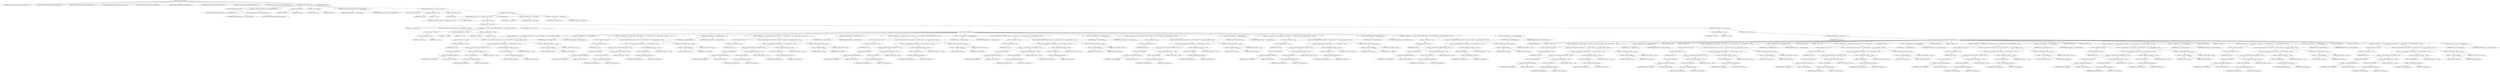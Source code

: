 digraph "putRGBcontig8bittile" {  
"50497" [label = <(METHOD,putRGBcontig8bittile)<SUB>1655</SUB>> ]
"50498" [label = <(PARAM,DECLAREContigPutFunc(putRGBcontig8bittile))<SUB>1655</SUB>> ]
"50499" [label = <(PARAM,DECLAREContigPutFunc(putRGBcontig8bittile))<SUB>1655</SUB>> ]
"50500" [label = <(PARAM,DECLAREContigPutFunc(putRGBcontig8bittile))<SUB>1655</SUB>> ]
"50501" [label = <(PARAM,DECLAREContigPutFunc(putRGBcontig8bittile))<SUB>1655</SUB>> ]
"50502" [label = <(PARAM,DECLAREContigPutFunc(putRGBcontig8bittile))<SUB>1655</SUB>> ]
"50503" [label = <(PARAM,DECLAREContigPutFunc(putRGBcontig8bittile))<SUB>1655</SUB>> ]
"50504" [label = <(PARAM,DECLAREContigPutFunc(putRGBcontig8bittile))<SUB>1655</SUB>> ]
"50505" [label = <(PARAM,DECLAREContigPutFunc(putRGBcontig8bittile))<SUB>1655</SUB>> ]
"50506" [label = <(PARAM,DECLAREContigPutFunc(putRGBcontig8bittile))<SUB>1655</SUB>> ]
"50507" [label = <(BLOCK,&lt;empty&gt;,&lt;empty&gt;)<SUB>1656</SUB>> ]
"50508" [label = <(LOCAL,int samplesperpixel: int)<SUB>1657</SUB>> ]
"50509" [label = <(&lt;operator&gt;.assignment,samplesperpixel = img-&gt;samplesperpixel)<SUB>1657</SUB>> ]
"50510" [label = <(IDENTIFIER,samplesperpixel,samplesperpixel = img-&gt;samplesperpixel)<SUB>1657</SUB>> ]
"50511" [label = <(&lt;operator&gt;.indirectFieldAccess,img-&gt;samplesperpixel)<SUB>1657</SUB>> ]
"50512" [label = <(IDENTIFIER,img,samplesperpixel = img-&gt;samplesperpixel)<SUB>1657</SUB>> ]
"50513" [label = <(FIELD_IDENTIFIER,samplesperpixel,samplesperpixel)<SUB>1657</SUB>> ]
"50514" [label = <(&lt;operator&gt;.cast,(void)x)<SUB>1659</SUB>> ]
"50515" [label = <(UNKNOWN,void,void)<SUB>1659</SUB>> ]
"50516" [label = <(IDENTIFIER,x,(void)x)<SUB>1659</SUB>> ]
"50517" [label = <(&lt;operator&gt;.cast,(void)y)<SUB>1660</SUB>> ]
"50518" [label = <(UNKNOWN,void,void)<SUB>1660</SUB>> ]
"50519" [label = <(IDENTIFIER,y,(void)y)<SUB>1660</SUB>> ]
"50520" [label = <(&lt;operator&gt;.assignmentMultiplication,fromskew *= samplesperpixel)<SUB>1661</SUB>> ]
"50521" [label = <(IDENTIFIER,fromskew,fromskew *= samplesperpixel)<SUB>1661</SUB>> ]
"50522" [label = <(IDENTIFIER,samplesperpixel,fromskew *= samplesperpixel)<SUB>1661</SUB>> ]
"50523" [label = <(CONTROL_STRUCTURE,for (;h &gt; 0;--h),for (;h &gt; 0;--h))<SUB>1662</SUB>> ]
"50524" [label = <(BLOCK,&lt;empty&gt;,&lt;empty&gt;)<SUB>1662</SUB>> ]
"50525" [label = <(&lt;operator&gt;.greaterThan,h &gt; 0)<SUB>1662</SUB>> ]
"50526" [label = <(IDENTIFIER,h,h &gt; 0)<SUB>1662</SUB>> ]
"50527" [label = <(LITERAL,0,h &gt; 0)<SUB>1662</SUB>> ]
"50528" [label = <(&lt;operator&gt;.preDecrement,--h)<SUB>1662</SUB>> ]
"50529" [label = <(IDENTIFIER,h,--h)<SUB>1662</SUB>> ]
"50530" [label = <(BLOCK,&lt;empty&gt;,&lt;empty&gt;)<SUB>1663</SUB>> ]
"50531" [label = <(UNROLL8,UNROLL8(w, NOP, *cp++ = PACK(pp[0], pp[1], pp[2]);\012                pp += samplesperpixel))<SUB>1664</SUB>> ]
"50532" [label = <(IDENTIFIER,w,UNROLL8(w, NOP, *cp++ = PACK(pp[0], pp[1], pp[2]);\012                pp += samplesperpixel))<SUB>1664</SUB>> ]
"50533" [label = <(BLOCK,&lt;empty&gt;,&lt;empty&gt;)> ]
"50534" [label = <(BLOCK,&lt;empty&gt;,&lt;empty&gt;)<SUB>1664</SUB>> ]
"50535" [label = <(LOCAL,uint32_t _x: uint32_t)<SUB>1664</SUB>> ]
"50536" [label = <(CONTROL_STRUCTURE,for (UNROLL8(w, NOP, *cp++ = PACK(pp[0], pp[1], pp[2]);\012                pp += samplesperpixel)_x &gt;= 8;_x -= 8),for (UNROLL8(w, NOP, *cp++ = PACK(pp[0], pp[1], pp[2]);\012                pp += samplesperpixel)_x &gt;= 8;_x -= 8))<SUB>1664</SUB>> ]
"50537" [label = <(BLOCK,&lt;empty&gt;,&lt;empty&gt;)<SUB>1664</SUB>> ]
"50538" [label = <(&lt;operator&gt;.assignment,_x = w)<SUB>1664</SUB>> ]
"50539" [label = <(IDENTIFIER,_x,_x = w)<SUB>1664</SUB>> ]
"50540" [label = <(IDENTIFIER,w,_x = w)<SUB>1664</SUB>> ]
"50541" [label = <(&lt;operator&gt;.greaterEqualsThan,_x &gt;= 8)<SUB>1664</SUB>> ]
"50542" [label = <(IDENTIFIER,_x,_x &gt;= 8)<SUB>1664</SUB>> ]
"50543" [label = <(LITERAL,8,_x &gt;= 8)<SUB>1664</SUB>> ]
"50544" [label = <(&lt;operator&gt;.assignmentMinus,_x -= 8)<SUB>1664</SUB>> ]
"50545" [label = <(IDENTIFIER,_x,_x -= 8)<SUB>1664</SUB>> ]
"50546" [label = <(LITERAL,8,_x -= 8)<SUB>1664</SUB>> ]
"50547" [label = <(BLOCK,&lt;empty&gt;,&lt;empty&gt;)<SUB>1664</SUB>> ]
"50548" [label = <(&lt;operator&gt;.assignment,*cp++ = ((uint32_t)(pp[0]) | ((uint32_t)(pp[1]) &lt;&lt; 8) | ((uint32_t)(pp[2]) &lt;&lt; 16) | (((uint32_t)0xffL) &lt;&lt; 24)))<SUB>1664</SUB>> ]
"50549" [label = <(&lt;operator&gt;.indirection,*cp++)<SUB>1664</SUB>> ]
"50550" [label = <(&lt;operator&gt;.postIncrement,cp++)<SUB>1664</SUB>> ]
"50551" [label = <(IDENTIFIER,cp,cp++)<SUB>1664</SUB>> ]
"50552" [label = <(&lt;operator&gt;.or,(uint32_t)(pp[0]) | ((uint32_t)(pp[1]) &lt;&lt; 8) | ((uint32_t)(pp[2]) &lt;&lt; 16) | (((uint32_t)0xffL) &lt;&lt; 24))<SUB>1664</SUB>> ]
"50553" [label = <(&lt;operator&gt;.or,(uint32_t)(pp[0]) | ((uint32_t)(pp[1]) &lt;&lt; 8) | ((uint32_t)(pp[2]) &lt;&lt; 16))<SUB>1664</SUB>> ]
"50554" [label = <(&lt;operator&gt;.or,(uint32_t)(pp[0]) | ((uint32_t)(pp[1]) &lt;&lt; 8))<SUB>1664</SUB>> ]
"50555" [label = <(uint32_t,(uint32_t)(pp[0]))<SUB>1664</SUB>> ]
"50556" [label = <(&lt;operator&gt;.indirectIndexAccess,pp[0])<SUB>1664</SUB>> ]
"50557" [label = <(IDENTIFIER,pp,(uint32_t)(pp[0]))<SUB>1664</SUB>> ]
"50558" [label = <(LITERAL,0,(uint32_t)(pp[0]))<SUB>1664</SUB>> ]
"50559" [label = <(&lt;operator&gt;.shiftLeft,(uint32_t)(pp[1]) &lt;&lt; 8)<SUB>1664</SUB>> ]
"50560" [label = <(uint32_t,(uint32_t)(pp[1]))<SUB>1664</SUB>> ]
"50561" [label = <(&lt;operator&gt;.indirectIndexAccess,pp[1])<SUB>1664</SUB>> ]
"50562" [label = <(IDENTIFIER,pp,(uint32_t)(pp[1]))<SUB>1664</SUB>> ]
"50563" [label = <(LITERAL,1,(uint32_t)(pp[1]))<SUB>1664</SUB>> ]
"50564" [label = <(LITERAL,8,(uint32_t)(pp[1]) &lt;&lt; 8)<SUB>1664</SUB>> ]
"50565" [label = <(&lt;operator&gt;.shiftLeft,(uint32_t)(pp[2]) &lt;&lt; 16)<SUB>1664</SUB>> ]
"50566" [label = <(uint32_t,(uint32_t)(pp[2]))<SUB>1664</SUB>> ]
"50567" [label = <(&lt;operator&gt;.indirectIndexAccess,pp[2])<SUB>1664</SUB>> ]
"50568" [label = <(IDENTIFIER,pp,(uint32_t)(pp[2]))<SUB>1664</SUB>> ]
"50569" [label = <(LITERAL,2,(uint32_t)(pp[2]))<SUB>1664</SUB>> ]
"50570" [label = <(LITERAL,16,(uint32_t)(pp[2]) &lt;&lt; 16)<SUB>1664</SUB>> ]
"50571" [label = <(&lt;operator&gt;.shiftLeft,((uint32_t)0xffL) &lt;&lt; 24)<SUB>1664</SUB>> ]
"50572" [label = <(&lt;operator&gt;.cast,(uint32_t)0xffL)<SUB>1664</SUB>> ]
"50573" [label = <(UNKNOWN,uint32_t,uint32_t)<SUB>1664</SUB>> ]
"50574" [label = <(LITERAL,0xffL,(uint32_t)0xffL)<SUB>1664</SUB>> ]
"50575" [label = <(LITERAL,24,((uint32_t)0xffL) &lt;&lt; 24)<SUB>1664</SUB>> ]
"50576" [label = <(&lt;operator&gt;.assignmentPlus,pp += samplesperpixel)<SUB>1664</SUB>> ]
"50577" [label = <(IDENTIFIER,pp,pp += samplesperpixel)<SUB>1664</SUB>> ]
"50578" [label = <(IDENTIFIER,samplesperpixel,pp += samplesperpixel)<SUB>1664</SUB>> ]
"50579" [label = <(&lt;operator&gt;.assignment,*cp++ = ((uint32_t)(pp[0]) | ((uint32_t)(pp[1]) &lt;&lt; 8) | ((uint32_t)(pp[2]) &lt;&lt; 16) | (((uint32_t)0xffL) &lt;&lt; 24)))<SUB>1664</SUB>> ]
"50580" [label = <(&lt;operator&gt;.indirection,*cp++)<SUB>1664</SUB>> ]
"50581" [label = <(&lt;operator&gt;.postIncrement,cp++)<SUB>1664</SUB>> ]
"50582" [label = <(IDENTIFIER,cp,cp++)<SUB>1664</SUB>> ]
"50583" [label = <(&lt;operator&gt;.or,(uint32_t)(pp[0]) | ((uint32_t)(pp[1]) &lt;&lt; 8) | ((uint32_t)(pp[2]) &lt;&lt; 16) | (((uint32_t)0xffL) &lt;&lt; 24))<SUB>1664</SUB>> ]
"50584" [label = <(&lt;operator&gt;.or,(uint32_t)(pp[0]) | ((uint32_t)(pp[1]) &lt;&lt; 8) | ((uint32_t)(pp[2]) &lt;&lt; 16))<SUB>1664</SUB>> ]
"50585" [label = <(&lt;operator&gt;.or,(uint32_t)(pp[0]) | ((uint32_t)(pp[1]) &lt;&lt; 8))<SUB>1664</SUB>> ]
"50586" [label = <(uint32_t,(uint32_t)(pp[0]))<SUB>1664</SUB>> ]
"50587" [label = <(&lt;operator&gt;.indirectIndexAccess,pp[0])<SUB>1664</SUB>> ]
"50588" [label = <(IDENTIFIER,pp,(uint32_t)(pp[0]))<SUB>1664</SUB>> ]
"50589" [label = <(LITERAL,0,(uint32_t)(pp[0]))<SUB>1664</SUB>> ]
"50590" [label = <(&lt;operator&gt;.shiftLeft,(uint32_t)(pp[1]) &lt;&lt; 8)<SUB>1664</SUB>> ]
"50591" [label = <(uint32_t,(uint32_t)(pp[1]))<SUB>1664</SUB>> ]
"50592" [label = <(&lt;operator&gt;.indirectIndexAccess,pp[1])<SUB>1664</SUB>> ]
"50593" [label = <(IDENTIFIER,pp,(uint32_t)(pp[1]))<SUB>1664</SUB>> ]
"50594" [label = <(LITERAL,1,(uint32_t)(pp[1]))<SUB>1664</SUB>> ]
"50595" [label = <(LITERAL,8,(uint32_t)(pp[1]) &lt;&lt; 8)<SUB>1664</SUB>> ]
"50596" [label = <(&lt;operator&gt;.shiftLeft,(uint32_t)(pp[2]) &lt;&lt; 16)<SUB>1664</SUB>> ]
"50597" [label = <(uint32_t,(uint32_t)(pp[2]))<SUB>1664</SUB>> ]
"50598" [label = <(&lt;operator&gt;.indirectIndexAccess,pp[2])<SUB>1664</SUB>> ]
"50599" [label = <(IDENTIFIER,pp,(uint32_t)(pp[2]))<SUB>1664</SUB>> ]
"50600" [label = <(LITERAL,2,(uint32_t)(pp[2]))<SUB>1664</SUB>> ]
"50601" [label = <(LITERAL,16,(uint32_t)(pp[2]) &lt;&lt; 16)<SUB>1664</SUB>> ]
"50602" [label = <(&lt;operator&gt;.shiftLeft,((uint32_t)0xffL) &lt;&lt; 24)<SUB>1664</SUB>> ]
"50603" [label = <(&lt;operator&gt;.cast,(uint32_t)0xffL)<SUB>1664</SUB>> ]
"50604" [label = <(UNKNOWN,uint32_t,uint32_t)<SUB>1664</SUB>> ]
"50605" [label = <(LITERAL,0xffL,(uint32_t)0xffL)<SUB>1664</SUB>> ]
"50606" [label = <(LITERAL,24,((uint32_t)0xffL) &lt;&lt; 24)<SUB>1664</SUB>> ]
"50607" [label = <(&lt;operator&gt;.assignmentPlus,pp += samplesperpixel)<SUB>1664</SUB>> ]
"50608" [label = <(IDENTIFIER,pp,pp += samplesperpixel)<SUB>1664</SUB>> ]
"50609" [label = <(IDENTIFIER,samplesperpixel,pp += samplesperpixel)<SUB>1664</SUB>> ]
"50610" [label = <(&lt;operator&gt;.assignment,*cp++ = ((uint32_t)(pp[0]) | ((uint32_t)(pp[1]) &lt;&lt; 8) | ((uint32_t)(pp[2]) &lt;&lt; 16) | (((uint32_t)0xffL) &lt;&lt; 24)))<SUB>1664</SUB>> ]
"50611" [label = <(&lt;operator&gt;.indirection,*cp++)<SUB>1664</SUB>> ]
"50612" [label = <(&lt;operator&gt;.postIncrement,cp++)<SUB>1664</SUB>> ]
"50613" [label = <(IDENTIFIER,cp,cp++)<SUB>1664</SUB>> ]
"50614" [label = <(&lt;operator&gt;.or,(uint32_t)(pp[0]) | ((uint32_t)(pp[1]) &lt;&lt; 8) | ((uint32_t)(pp[2]) &lt;&lt; 16) | (((uint32_t)0xffL) &lt;&lt; 24))<SUB>1664</SUB>> ]
"50615" [label = <(&lt;operator&gt;.or,(uint32_t)(pp[0]) | ((uint32_t)(pp[1]) &lt;&lt; 8) | ((uint32_t)(pp[2]) &lt;&lt; 16))<SUB>1664</SUB>> ]
"50616" [label = <(&lt;operator&gt;.or,(uint32_t)(pp[0]) | ((uint32_t)(pp[1]) &lt;&lt; 8))<SUB>1664</SUB>> ]
"50617" [label = <(uint32_t,(uint32_t)(pp[0]))<SUB>1664</SUB>> ]
"50618" [label = <(&lt;operator&gt;.indirectIndexAccess,pp[0])<SUB>1664</SUB>> ]
"50619" [label = <(IDENTIFIER,pp,(uint32_t)(pp[0]))<SUB>1664</SUB>> ]
"50620" [label = <(LITERAL,0,(uint32_t)(pp[0]))<SUB>1664</SUB>> ]
"50621" [label = <(&lt;operator&gt;.shiftLeft,(uint32_t)(pp[1]) &lt;&lt; 8)<SUB>1664</SUB>> ]
"50622" [label = <(uint32_t,(uint32_t)(pp[1]))<SUB>1664</SUB>> ]
"50623" [label = <(&lt;operator&gt;.indirectIndexAccess,pp[1])<SUB>1664</SUB>> ]
"50624" [label = <(IDENTIFIER,pp,(uint32_t)(pp[1]))<SUB>1664</SUB>> ]
"50625" [label = <(LITERAL,1,(uint32_t)(pp[1]))<SUB>1664</SUB>> ]
"50626" [label = <(LITERAL,8,(uint32_t)(pp[1]) &lt;&lt; 8)<SUB>1664</SUB>> ]
"50627" [label = <(&lt;operator&gt;.shiftLeft,(uint32_t)(pp[2]) &lt;&lt; 16)<SUB>1664</SUB>> ]
"50628" [label = <(uint32_t,(uint32_t)(pp[2]))<SUB>1664</SUB>> ]
"50629" [label = <(&lt;operator&gt;.indirectIndexAccess,pp[2])<SUB>1664</SUB>> ]
"50630" [label = <(IDENTIFIER,pp,(uint32_t)(pp[2]))<SUB>1664</SUB>> ]
"50631" [label = <(LITERAL,2,(uint32_t)(pp[2]))<SUB>1664</SUB>> ]
"50632" [label = <(LITERAL,16,(uint32_t)(pp[2]) &lt;&lt; 16)<SUB>1664</SUB>> ]
"50633" [label = <(&lt;operator&gt;.shiftLeft,((uint32_t)0xffL) &lt;&lt; 24)<SUB>1664</SUB>> ]
"50634" [label = <(&lt;operator&gt;.cast,(uint32_t)0xffL)<SUB>1664</SUB>> ]
"50635" [label = <(UNKNOWN,uint32_t,uint32_t)<SUB>1664</SUB>> ]
"50636" [label = <(LITERAL,0xffL,(uint32_t)0xffL)<SUB>1664</SUB>> ]
"50637" [label = <(LITERAL,24,((uint32_t)0xffL) &lt;&lt; 24)<SUB>1664</SUB>> ]
"50638" [label = <(&lt;operator&gt;.assignmentPlus,pp += samplesperpixel)<SUB>1664</SUB>> ]
"50639" [label = <(IDENTIFIER,pp,pp += samplesperpixel)<SUB>1664</SUB>> ]
"50640" [label = <(IDENTIFIER,samplesperpixel,pp += samplesperpixel)<SUB>1664</SUB>> ]
"50641" [label = <(&lt;operator&gt;.assignment,*cp++ = ((uint32_t)(pp[0]) | ((uint32_t)(pp[1]) &lt;&lt; 8) | ((uint32_t)(pp[2]) &lt;&lt; 16) | (((uint32_t)0xffL) &lt;&lt; 24)))<SUB>1664</SUB>> ]
"50642" [label = <(&lt;operator&gt;.indirection,*cp++)<SUB>1664</SUB>> ]
"50643" [label = <(&lt;operator&gt;.postIncrement,cp++)<SUB>1664</SUB>> ]
"50644" [label = <(IDENTIFIER,cp,cp++)<SUB>1664</SUB>> ]
"50645" [label = <(&lt;operator&gt;.or,(uint32_t)(pp[0]) | ((uint32_t)(pp[1]) &lt;&lt; 8) | ((uint32_t)(pp[2]) &lt;&lt; 16) | (((uint32_t)0xffL) &lt;&lt; 24))<SUB>1664</SUB>> ]
"50646" [label = <(&lt;operator&gt;.or,(uint32_t)(pp[0]) | ((uint32_t)(pp[1]) &lt;&lt; 8) | ((uint32_t)(pp[2]) &lt;&lt; 16))<SUB>1664</SUB>> ]
"50647" [label = <(&lt;operator&gt;.or,(uint32_t)(pp[0]) | ((uint32_t)(pp[1]) &lt;&lt; 8))<SUB>1664</SUB>> ]
"50648" [label = <(uint32_t,(uint32_t)(pp[0]))<SUB>1664</SUB>> ]
"50649" [label = <(&lt;operator&gt;.indirectIndexAccess,pp[0])<SUB>1664</SUB>> ]
"50650" [label = <(IDENTIFIER,pp,(uint32_t)(pp[0]))<SUB>1664</SUB>> ]
"50651" [label = <(LITERAL,0,(uint32_t)(pp[0]))<SUB>1664</SUB>> ]
"50652" [label = <(&lt;operator&gt;.shiftLeft,(uint32_t)(pp[1]) &lt;&lt; 8)<SUB>1664</SUB>> ]
"50653" [label = <(uint32_t,(uint32_t)(pp[1]))<SUB>1664</SUB>> ]
"50654" [label = <(&lt;operator&gt;.indirectIndexAccess,pp[1])<SUB>1664</SUB>> ]
"50655" [label = <(IDENTIFIER,pp,(uint32_t)(pp[1]))<SUB>1664</SUB>> ]
"50656" [label = <(LITERAL,1,(uint32_t)(pp[1]))<SUB>1664</SUB>> ]
"50657" [label = <(LITERAL,8,(uint32_t)(pp[1]) &lt;&lt; 8)<SUB>1664</SUB>> ]
"50658" [label = <(&lt;operator&gt;.shiftLeft,(uint32_t)(pp[2]) &lt;&lt; 16)<SUB>1664</SUB>> ]
"50659" [label = <(uint32_t,(uint32_t)(pp[2]))<SUB>1664</SUB>> ]
"50660" [label = <(&lt;operator&gt;.indirectIndexAccess,pp[2])<SUB>1664</SUB>> ]
"50661" [label = <(IDENTIFIER,pp,(uint32_t)(pp[2]))<SUB>1664</SUB>> ]
"50662" [label = <(LITERAL,2,(uint32_t)(pp[2]))<SUB>1664</SUB>> ]
"50663" [label = <(LITERAL,16,(uint32_t)(pp[2]) &lt;&lt; 16)<SUB>1664</SUB>> ]
"50664" [label = <(&lt;operator&gt;.shiftLeft,((uint32_t)0xffL) &lt;&lt; 24)<SUB>1664</SUB>> ]
"50665" [label = <(&lt;operator&gt;.cast,(uint32_t)0xffL)<SUB>1664</SUB>> ]
"50666" [label = <(UNKNOWN,uint32_t,uint32_t)<SUB>1664</SUB>> ]
"50667" [label = <(LITERAL,0xffL,(uint32_t)0xffL)<SUB>1664</SUB>> ]
"50668" [label = <(LITERAL,24,((uint32_t)0xffL) &lt;&lt; 24)<SUB>1664</SUB>> ]
"50669" [label = <(&lt;operator&gt;.assignmentPlus,pp += samplesperpixel)<SUB>1664</SUB>> ]
"50670" [label = <(IDENTIFIER,pp,pp += samplesperpixel)<SUB>1664</SUB>> ]
"50671" [label = <(IDENTIFIER,samplesperpixel,pp += samplesperpixel)<SUB>1664</SUB>> ]
"50672" [label = <(&lt;operator&gt;.assignment,*cp++ = ((uint32_t)(pp[0]) | ((uint32_t)(pp[1]) &lt;&lt; 8) | ((uint32_t)(pp[2]) &lt;&lt; 16) | (((uint32_t)0xffL) &lt;&lt; 24)))<SUB>1664</SUB>> ]
"50673" [label = <(&lt;operator&gt;.indirection,*cp++)<SUB>1664</SUB>> ]
"50674" [label = <(&lt;operator&gt;.postIncrement,cp++)<SUB>1664</SUB>> ]
"50675" [label = <(IDENTIFIER,cp,cp++)<SUB>1664</SUB>> ]
"50676" [label = <(&lt;operator&gt;.or,(uint32_t)(pp[0]) | ((uint32_t)(pp[1]) &lt;&lt; 8) | ((uint32_t)(pp[2]) &lt;&lt; 16) | (((uint32_t)0xffL) &lt;&lt; 24))<SUB>1664</SUB>> ]
"50677" [label = <(&lt;operator&gt;.or,(uint32_t)(pp[0]) | ((uint32_t)(pp[1]) &lt;&lt; 8) | ((uint32_t)(pp[2]) &lt;&lt; 16))<SUB>1664</SUB>> ]
"50678" [label = <(&lt;operator&gt;.or,(uint32_t)(pp[0]) | ((uint32_t)(pp[1]) &lt;&lt; 8))<SUB>1664</SUB>> ]
"50679" [label = <(uint32_t,(uint32_t)(pp[0]))<SUB>1664</SUB>> ]
"50680" [label = <(&lt;operator&gt;.indirectIndexAccess,pp[0])<SUB>1664</SUB>> ]
"50681" [label = <(IDENTIFIER,pp,(uint32_t)(pp[0]))<SUB>1664</SUB>> ]
"50682" [label = <(LITERAL,0,(uint32_t)(pp[0]))<SUB>1664</SUB>> ]
"50683" [label = <(&lt;operator&gt;.shiftLeft,(uint32_t)(pp[1]) &lt;&lt; 8)<SUB>1664</SUB>> ]
"50684" [label = <(uint32_t,(uint32_t)(pp[1]))<SUB>1664</SUB>> ]
"50685" [label = <(&lt;operator&gt;.indirectIndexAccess,pp[1])<SUB>1664</SUB>> ]
"50686" [label = <(IDENTIFIER,pp,(uint32_t)(pp[1]))<SUB>1664</SUB>> ]
"50687" [label = <(LITERAL,1,(uint32_t)(pp[1]))<SUB>1664</SUB>> ]
"50688" [label = <(LITERAL,8,(uint32_t)(pp[1]) &lt;&lt; 8)<SUB>1664</SUB>> ]
"50689" [label = <(&lt;operator&gt;.shiftLeft,(uint32_t)(pp[2]) &lt;&lt; 16)<SUB>1664</SUB>> ]
"50690" [label = <(uint32_t,(uint32_t)(pp[2]))<SUB>1664</SUB>> ]
"50691" [label = <(&lt;operator&gt;.indirectIndexAccess,pp[2])<SUB>1664</SUB>> ]
"50692" [label = <(IDENTIFIER,pp,(uint32_t)(pp[2]))<SUB>1664</SUB>> ]
"50693" [label = <(LITERAL,2,(uint32_t)(pp[2]))<SUB>1664</SUB>> ]
"50694" [label = <(LITERAL,16,(uint32_t)(pp[2]) &lt;&lt; 16)<SUB>1664</SUB>> ]
"50695" [label = <(&lt;operator&gt;.shiftLeft,((uint32_t)0xffL) &lt;&lt; 24)<SUB>1664</SUB>> ]
"50696" [label = <(&lt;operator&gt;.cast,(uint32_t)0xffL)<SUB>1664</SUB>> ]
"50697" [label = <(UNKNOWN,uint32_t,uint32_t)<SUB>1664</SUB>> ]
"50698" [label = <(LITERAL,0xffL,(uint32_t)0xffL)<SUB>1664</SUB>> ]
"50699" [label = <(LITERAL,24,((uint32_t)0xffL) &lt;&lt; 24)<SUB>1664</SUB>> ]
"50700" [label = <(&lt;operator&gt;.assignmentPlus,pp += samplesperpixel)<SUB>1664</SUB>> ]
"50701" [label = <(IDENTIFIER,pp,pp += samplesperpixel)<SUB>1664</SUB>> ]
"50702" [label = <(IDENTIFIER,samplesperpixel,pp += samplesperpixel)<SUB>1664</SUB>> ]
"50703" [label = <(&lt;operator&gt;.assignment,*cp++ = ((uint32_t)(pp[0]) | ((uint32_t)(pp[1]) &lt;&lt; 8) | ((uint32_t)(pp[2]) &lt;&lt; 16) | (((uint32_t)0xffL) &lt;&lt; 24)))<SUB>1664</SUB>> ]
"50704" [label = <(&lt;operator&gt;.indirection,*cp++)<SUB>1664</SUB>> ]
"50705" [label = <(&lt;operator&gt;.postIncrement,cp++)<SUB>1664</SUB>> ]
"50706" [label = <(IDENTIFIER,cp,cp++)<SUB>1664</SUB>> ]
"50707" [label = <(&lt;operator&gt;.or,(uint32_t)(pp[0]) | ((uint32_t)(pp[1]) &lt;&lt; 8) | ((uint32_t)(pp[2]) &lt;&lt; 16) | (((uint32_t)0xffL) &lt;&lt; 24))<SUB>1664</SUB>> ]
"50708" [label = <(&lt;operator&gt;.or,(uint32_t)(pp[0]) | ((uint32_t)(pp[1]) &lt;&lt; 8) | ((uint32_t)(pp[2]) &lt;&lt; 16))<SUB>1664</SUB>> ]
"50709" [label = <(&lt;operator&gt;.or,(uint32_t)(pp[0]) | ((uint32_t)(pp[1]) &lt;&lt; 8))<SUB>1664</SUB>> ]
"50710" [label = <(uint32_t,(uint32_t)(pp[0]))<SUB>1664</SUB>> ]
"50711" [label = <(&lt;operator&gt;.indirectIndexAccess,pp[0])<SUB>1664</SUB>> ]
"50712" [label = <(IDENTIFIER,pp,(uint32_t)(pp[0]))<SUB>1664</SUB>> ]
"50713" [label = <(LITERAL,0,(uint32_t)(pp[0]))<SUB>1664</SUB>> ]
"50714" [label = <(&lt;operator&gt;.shiftLeft,(uint32_t)(pp[1]) &lt;&lt; 8)<SUB>1664</SUB>> ]
"50715" [label = <(uint32_t,(uint32_t)(pp[1]))<SUB>1664</SUB>> ]
"50716" [label = <(&lt;operator&gt;.indirectIndexAccess,pp[1])<SUB>1664</SUB>> ]
"50717" [label = <(IDENTIFIER,pp,(uint32_t)(pp[1]))<SUB>1664</SUB>> ]
"50718" [label = <(LITERAL,1,(uint32_t)(pp[1]))<SUB>1664</SUB>> ]
"50719" [label = <(LITERAL,8,(uint32_t)(pp[1]) &lt;&lt; 8)<SUB>1664</SUB>> ]
"50720" [label = <(&lt;operator&gt;.shiftLeft,(uint32_t)(pp[2]) &lt;&lt; 16)<SUB>1664</SUB>> ]
"50721" [label = <(uint32_t,(uint32_t)(pp[2]))<SUB>1664</SUB>> ]
"50722" [label = <(&lt;operator&gt;.indirectIndexAccess,pp[2])<SUB>1664</SUB>> ]
"50723" [label = <(IDENTIFIER,pp,(uint32_t)(pp[2]))<SUB>1664</SUB>> ]
"50724" [label = <(LITERAL,2,(uint32_t)(pp[2]))<SUB>1664</SUB>> ]
"50725" [label = <(LITERAL,16,(uint32_t)(pp[2]) &lt;&lt; 16)<SUB>1664</SUB>> ]
"50726" [label = <(&lt;operator&gt;.shiftLeft,((uint32_t)0xffL) &lt;&lt; 24)<SUB>1664</SUB>> ]
"50727" [label = <(&lt;operator&gt;.cast,(uint32_t)0xffL)<SUB>1664</SUB>> ]
"50728" [label = <(UNKNOWN,uint32_t,uint32_t)<SUB>1664</SUB>> ]
"50729" [label = <(LITERAL,0xffL,(uint32_t)0xffL)<SUB>1664</SUB>> ]
"50730" [label = <(LITERAL,24,((uint32_t)0xffL) &lt;&lt; 24)<SUB>1664</SUB>> ]
"50731" [label = <(&lt;operator&gt;.assignmentPlus,pp += samplesperpixel)<SUB>1664</SUB>> ]
"50732" [label = <(IDENTIFIER,pp,pp += samplesperpixel)<SUB>1664</SUB>> ]
"50733" [label = <(IDENTIFIER,samplesperpixel,pp += samplesperpixel)<SUB>1664</SUB>> ]
"50734" [label = <(&lt;operator&gt;.assignment,*cp++ = ((uint32_t)(pp[0]) | ((uint32_t)(pp[1]) &lt;&lt; 8) | ((uint32_t)(pp[2]) &lt;&lt; 16) | (((uint32_t)0xffL) &lt;&lt; 24)))<SUB>1664</SUB>> ]
"50735" [label = <(&lt;operator&gt;.indirection,*cp++)<SUB>1664</SUB>> ]
"50736" [label = <(&lt;operator&gt;.postIncrement,cp++)<SUB>1664</SUB>> ]
"50737" [label = <(IDENTIFIER,cp,cp++)<SUB>1664</SUB>> ]
"50738" [label = <(&lt;operator&gt;.or,(uint32_t)(pp[0]) | ((uint32_t)(pp[1]) &lt;&lt; 8) | ((uint32_t)(pp[2]) &lt;&lt; 16) | (((uint32_t)0xffL) &lt;&lt; 24))<SUB>1664</SUB>> ]
"50739" [label = <(&lt;operator&gt;.or,(uint32_t)(pp[0]) | ((uint32_t)(pp[1]) &lt;&lt; 8) | ((uint32_t)(pp[2]) &lt;&lt; 16))<SUB>1664</SUB>> ]
"50740" [label = <(&lt;operator&gt;.or,(uint32_t)(pp[0]) | ((uint32_t)(pp[1]) &lt;&lt; 8))<SUB>1664</SUB>> ]
"50741" [label = <(uint32_t,(uint32_t)(pp[0]))<SUB>1664</SUB>> ]
"50742" [label = <(&lt;operator&gt;.indirectIndexAccess,pp[0])<SUB>1664</SUB>> ]
"50743" [label = <(IDENTIFIER,pp,(uint32_t)(pp[0]))<SUB>1664</SUB>> ]
"50744" [label = <(LITERAL,0,(uint32_t)(pp[0]))<SUB>1664</SUB>> ]
"50745" [label = <(&lt;operator&gt;.shiftLeft,(uint32_t)(pp[1]) &lt;&lt; 8)<SUB>1664</SUB>> ]
"50746" [label = <(uint32_t,(uint32_t)(pp[1]))<SUB>1664</SUB>> ]
"50747" [label = <(&lt;operator&gt;.indirectIndexAccess,pp[1])<SUB>1664</SUB>> ]
"50748" [label = <(IDENTIFIER,pp,(uint32_t)(pp[1]))<SUB>1664</SUB>> ]
"50749" [label = <(LITERAL,1,(uint32_t)(pp[1]))<SUB>1664</SUB>> ]
"50750" [label = <(LITERAL,8,(uint32_t)(pp[1]) &lt;&lt; 8)<SUB>1664</SUB>> ]
"50751" [label = <(&lt;operator&gt;.shiftLeft,(uint32_t)(pp[2]) &lt;&lt; 16)<SUB>1664</SUB>> ]
"50752" [label = <(uint32_t,(uint32_t)(pp[2]))<SUB>1664</SUB>> ]
"50753" [label = <(&lt;operator&gt;.indirectIndexAccess,pp[2])<SUB>1664</SUB>> ]
"50754" [label = <(IDENTIFIER,pp,(uint32_t)(pp[2]))<SUB>1664</SUB>> ]
"50755" [label = <(LITERAL,2,(uint32_t)(pp[2]))<SUB>1664</SUB>> ]
"50756" [label = <(LITERAL,16,(uint32_t)(pp[2]) &lt;&lt; 16)<SUB>1664</SUB>> ]
"50757" [label = <(&lt;operator&gt;.shiftLeft,((uint32_t)0xffL) &lt;&lt; 24)<SUB>1664</SUB>> ]
"50758" [label = <(&lt;operator&gt;.cast,(uint32_t)0xffL)<SUB>1664</SUB>> ]
"50759" [label = <(UNKNOWN,uint32_t,uint32_t)<SUB>1664</SUB>> ]
"50760" [label = <(LITERAL,0xffL,(uint32_t)0xffL)<SUB>1664</SUB>> ]
"50761" [label = <(LITERAL,24,((uint32_t)0xffL) &lt;&lt; 24)<SUB>1664</SUB>> ]
"50762" [label = <(&lt;operator&gt;.assignmentPlus,pp += samplesperpixel)<SUB>1664</SUB>> ]
"50763" [label = <(IDENTIFIER,pp,pp += samplesperpixel)<SUB>1664</SUB>> ]
"50764" [label = <(IDENTIFIER,samplesperpixel,pp += samplesperpixel)<SUB>1664</SUB>> ]
"50765" [label = <(&lt;operator&gt;.assignment,*cp++ = ((uint32_t)(pp[0]) | ((uint32_t)(pp[1]) &lt;&lt; 8) | ((uint32_t)(pp[2]) &lt;&lt; 16) | (((uint32_t)0xffL) &lt;&lt; 24)))<SUB>1664</SUB>> ]
"50766" [label = <(&lt;operator&gt;.indirection,*cp++)<SUB>1664</SUB>> ]
"50767" [label = <(&lt;operator&gt;.postIncrement,cp++)<SUB>1664</SUB>> ]
"50768" [label = <(IDENTIFIER,cp,cp++)<SUB>1664</SUB>> ]
"50769" [label = <(&lt;operator&gt;.or,(uint32_t)(pp[0]) | ((uint32_t)(pp[1]) &lt;&lt; 8) | ((uint32_t)(pp[2]) &lt;&lt; 16) | (((uint32_t)0xffL) &lt;&lt; 24))<SUB>1664</SUB>> ]
"50770" [label = <(&lt;operator&gt;.or,(uint32_t)(pp[0]) | ((uint32_t)(pp[1]) &lt;&lt; 8) | ((uint32_t)(pp[2]) &lt;&lt; 16))<SUB>1664</SUB>> ]
"50771" [label = <(&lt;operator&gt;.or,(uint32_t)(pp[0]) | ((uint32_t)(pp[1]) &lt;&lt; 8))<SUB>1664</SUB>> ]
"50772" [label = <(uint32_t,(uint32_t)(pp[0]))<SUB>1664</SUB>> ]
"50773" [label = <(&lt;operator&gt;.indirectIndexAccess,pp[0])<SUB>1664</SUB>> ]
"50774" [label = <(IDENTIFIER,pp,(uint32_t)(pp[0]))<SUB>1664</SUB>> ]
"50775" [label = <(LITERAL,0,(uint32_t)(pp[0]))<SUB>1664</SUB>> ]
"50776" [label = <(&lt;operator&gt;.shiftLeft,(uint32_t)(pp[1]) &lt;&lt; 8)<SUB>1664</SUB>> ]
"50777" [label = <(uint32_t,(uint32_t)(pp[1]))<SUB>1664</SUB>> ]
"50778" [label = <(&lt;operator&gt;.indirectIndexAccess,pp[1])<SUB>1664</SUB>> ]
"50779" [label = <(IDENTIFIER,pp,(uint32_t)(pp[1]))<SUB>1664</SUB>> ]
"50780" [label = <(LITERAL,1,(uint32_t)(pp[1]))<SUB>1664</SUB>> ]
"50781" [label = <(LITERAL,8,(uint32_t)(pp[1]) &lt;&lt; 8)<SUB>1664</SUB>> ]
"50782" [label = <(&lt;operator&gt;.shiftLeft,(uint32_t)(pp[2]) &lt;&lt; 16)<SUB>1664</SUB>> ]
"50783" [label = <(uint32_t,(uint32_t)(pp[2]))<SUB>1664</SUB>> ]
"50784" [label = <(&lt;operator&gt;.indirectIndexAccess,pp[2])<SUB>1664</SUB>> ]
"50785" [label = <(IDENTIFIER,pp,(uint32_t)(pp[2]))<SUB>1664</SUB>> ]
"50786" [label = <(LITERAL,2,(uint32_t)(pp[2]))<SUB>1664</SUB>> ]
"50787" [label = <(LITERAL,16,(uint32_t)(pp[2]) &lt;&lt; 16)<SUB>1664</SUB>> ]
"50788" [label = <(&lt;operator&gt;.shiftLeft,((uint32_t)0xffL) &lt;&lt; 24)<SUB>1664</SUB>> ]
"50789" [label = <(&lt;operator&gt;.cast,(uint32_t)0xffL)<SUB>1664</SUB>> ]
"50790" [label = <(UNKNOWN,uint32_t,uint32_t)<SUB>1664</SUB>> ]
"50791" [label = <(LITERAL,0xffL,(uint32_t)0xffL)<SUB>1664</SUB>> ]
"50792" [label = <(LITERAL,24,((uint32_t)0xffL) &lt;&lt; 24)<SUB>1664</SUB>> ]
"50793" [label = <(&lt;operator&gt;.assignmentPlus,pp += samplesperpixel)<SUB>1664</SUB>> ]
"50794" [label = <(IDENTIFIER,pp,pp += samplesperpixel)<SUB>1664</SUB>> ]
"50795" [label = <(IDENTIFIER,samplesperpixel,pp += samplesperpixel)<SUB>1664</SUB>> ]
"50796" [label = <(CONTROL_STRUCTURE,if (_x &gt; 0),if (_x &gt; 0))<SUB>1664</SUB>> ]
"50797" [label = <(&lt;operator&gt;.greaterThan,_x &gt; 0)<SUB>1664</SUB>> ]
"50798" [label = <(IDENTIFIER,_x,_x &gt; 0)<SUB>1664</SUB>> ]
"50799" [label = <(LITERAL,0,_x &gt; 0)<SUB>1664</SUB>> ]
"50800" [label = <(BLOCK,&lt;empty&gt;,&lt;empty&gt;)<SUB>1664</SUB>> ]
"50801" [label = <(CONTROL_STRUCTURE,switch(_x),switch(_x))<SUB>1664</SUB>> ]
"50802" [label = <(IDENTIFIER,_x,switch(_x))<SUB>1664</SUB>> ]
"50803" [label = <(BLOCK,&lt;empty&gt;,&lt;empty&gt;)<SUB>1664</SUB>> ]
"50804" [label = <(JUMP_TARGET,default)<SUB>1664</SUB>> ]
"50805" [label = <(LITERAL,7,&lt;empty&gt;)<SUB>1664</SUB>> ]
"50806" [label = <(&lt;operator&gt;.assignment,*cp++ = ((uint32_t)(pp[0]) | ((uint32_t)(pp[1]) &lt;&lt; 8) | ((uint32_t)(pp[2]) &lt;&lt; 16) | (((uint32_t)0xffL) &lt;&lt; 24)))<SUB>1664</SUB>> ]
"50807" [label = <(&lt;operator&gt;.indirection,*cp++)<SUB>1664</SUB>> ]
"50808" [label = <(&lt;operator&gt;.postIncrement,cp++)<SUB>1664</SUB>> ]
"50809" [label = <(IDENTIFIER,cp,cp++)<SUB>1664</SUB>> ]
"50810" [label = <(&lt;operator&gt;.or,(uint32_t)(pp[0]) | ((uint32_t)(pp[1]) &lt;&lt; 8) | ((uint32_t)(pp[2]) &lt;&lt; 16) | (((uint32_t)0xffL) &lt;&lt; 24))<SUB>1664</SUB>> ]
"50811" [label = <(&lt;operator&gt;.or,(uint32_t)(pp[0]) | ((uint32_t)(pp[1]) &lt;&lt; 8) | ((uint32_t)(pp[2]) &lt;&lt; 16))<SUB>1664</SUB>> ]
"50812" [label = <(&lt;operator&gt;.or,(uint32_t)(pp[0]) | ((uint32_t)(pp[1]) &lt;&lt; 8))<SUB>1664</SUB>> ]
"50813" [label = <(uint32_t,(uint32_t)(pp[0]))<SUB>1664</SUB>> ]
"50814" [label = <(&lt;operator&gt;.indirectIndexAccess,pp[0])<SUB>1664</SUB>> ]
"50815" [label = <(IDENTIFIER,pp,(uint32_t)(pp[0]))<SUB>1664</SUB>> ]
"50816" [label = <(LITERAL,0,(uint32_t)(pp[0]))<SUB>1664</SUB>> ]
"50817" [label = <(&lt;operator&gt;.shiftLeft,(uint32_t)(pp[1]) &lt;&lt; 8)<SUB>1664</SUB>> ]
"50818" [label = <(uint32_t,(uint32_t)(pp[1]))<SUB>1664</SUB>> ]
"50819" [label = <(&lt;operator&gt;.indirectIndexAccess,pp[1])<SUB>1664</SUB>> ]
"50820" [label = <(IDENTIFIER,pp,(uint32_t)(pp[1]))<SUB>1664</SUB>> ]
"50821" [label = <(LITERAL,1,(uint32_t)(pp[1]))<SUB>1664</SUB>> ]
"50822" [label = <(LITERAL,8,(uint32_t)(pp[1]) &lt;&lt; 8)<SUB>1664</SUB>> ]
"50823" [label = <(&lt;operator&gt;.shiftLeft,(uint32_t)(pp[2]) &lt;&lt; 16)<SUB>1664</SUB>> ]
"50824" [label = <(uint32_t,(uint32_t)(pp[2]))<SUB>1664</SUB>> ]
"50825" [label = <(&lt;operator&gt;.indirectIndexAccess,pp[2])<SUB>1664</SUB>> ]
"50826" [label = <(IDENTIFIER,pp,(uint32_t)(pp[2]))<SUB>1664</SUB>> ]
"50827" [label = <(LITERAL,2,(uint32_t)(pp[2]))<SUB>1664</SUB>> ]
"50828" [label = <(LITERAL,16,(uint32_t)(pp[2]) &lt;&lt; 16)<SUB>1664</SUB>> ]
"50829" [label = <(&lt;operator&gt;.shiftLeft,((uint32_t)0xffL) &lt;&lt; 24)<SUB>1664</SUB>> ]
"50830" [label = <(&lt;operator&gt;.cast,(uint32_t)0xffL)<SUB>1664</SUB>> ]
"50831" [label = <(UNKNOWN,uint32_t,uint32_t)<SUB>1664</SUB>> ]
"50832" [label = <(LITERAL,0xffL,(uint32_t)0xffL)<SUB>1664</SUB>> ]
"50833" [label = <(LITERAL,24,((uint32_t)0xffL) &lt;&lt; 24)<SUB>1664</SUB>> ]
"50834" [label = <(&lt;operator&gt;.assignmentPlus,pp += samplesperpixel)<SUB>1664</SUB>> ]
"50835" [label = <(IDENTIFIER,pp,pp += samplesperpixel)<SUB>1664</SUB>> ]
"50836" [label = <(IDENTIFIER,samplesperpixel,pp += samplesperpixel)<SUB>1664</SUB>> ]
"50837" [label = <(JUMP_TARGET,default)<SUB>1664</SUB>> ]
"50838" [label = <(LITERAL,6,&lt;empty&gt;)<SUB>1664</SUB>> ]
"50839" [label = <(&lt;operator&gt;.assignment,*cp++ = ((uint32_t)(pp[0]) | ((uint32_t)(pp[1]) &lt;&lt; 8) | ((uint32_t)(pp[2]) &lt;&lt; 16) | (((uint32_t)0xffL) &lt;&lt; 24)))<SUB>1664</SUB>> ]
"50840" [label = <(&lt;operator&gt;.indirection,*cp++)<SUB>1664</SUB>> ]
"50841" [label = <(&lt;operator&gt;.postIncrement,cp++)<SUB>1664</SUB>> ]
"50842" [label = <(IDENTIFIER,cp,cp++)<SUB>1664</SUB>> ]
"50843" [label = <(&lt;operator&gt;.or,(uint32_t)(pp[0]) | ((uint32_t)(pp[1]) &lt;&lt; 8) | ((uint32_t)(pp[2]) &lt;&lt; 16) | (((uint32_t)0xffL) &lt;&lt; 24))<SUB>1664</SUB>> ]
"50844" [label = <(&lt;operator&gt;.or,(uint32_t)(pp[0]) | ((uint32_t)(pp[1]) &lt;&lt; 8) | ((uint32_t)(pp[2]) &lt;&lt; 16))<SUB>1664</SUB>> ]
"50845" [label = <(&lt;operator&gt;.or,(uint32_t)(pp[0]) | ((uint32_t)(pp[1]) &lt;&lt; 8))<SUB>1664</SUB>> ]
"50846" [label = <(uint32_t,(uint32_t)(pp[0]))<SUB>1664</SUB>> ]
"50847" [label = <(&lt;operator&gt;.indirectIndexAccess,pp[0])<SUB>1664</SUB>> ]
"50848" [label = <(IDENTIFIER,pp,(uint32_t)(pp[0]))<SUB>1664</SUB>> ]
"50849" [label = <(LITERAL,0,(uint32_t)(pp[0]))<SUB>1664</SUB>> ]
"50850" [label = <(&lt;operator&gt;.shiftLeft,(uint32_t)(pp[1]) &lt;&lt; 8)<SUB>1664</SUB>> ]
"50851" [label = <(uint32_t,(uint32_t)(pp[1]))<SUB>1664</SUB>> ]
"50852" [label = <(&lt;operator&gt;.indirectIndexAccess,pp[1])<SUB>1664</SUB>> ]
"50853" [label = <(IDENTIFIER,pp,(uint32_t)(pp[1]))<SUB>1664</SUB>> ]
"50854" [label = <(LITERAL,1,(uint32_t)(pp[1]))<SUB>1664</SUB>> ]
"50855" [label = <(LITERAL,8,(uint32_t)(pp[1]) &lt;&lt; 8)<SUB>1664</SUB>> ]
"50856" [label = <(&lt;operator&gt;.shiftLeft,(uint32_t)(pp[2]) &lt;&lt; 16)<SUB>1664</SUB>> ]
"50857" [label = <(uint32_t,(uint32_t)(pp[2]))<SUB>1664</SUB>> ]
"50858" [label = <(&lt;operator&gt;.indirectIndexAccess,pp[2])<SUB>1664</SUB>> ]
"50859" [label = <(IDENTIFIER,pp,(uint32_t)(pp[2]))<SUB>1664</SUB>> ]
"50860" [label = <(LITERAL,2,(uint32_t)(pp[2]))<SUB>1664</SUB>> ]
"50861" [label = <(LITERAL,16,(uint32_t)(pp[2]) &lt;&lt; 16)<SUB>1664</SUB>> ]
"50862" [label = <(&lt;operator&gt;.shiftLeft,((uint32_t)0xffL) &lt;&lt; 24)<SUB>1664</SUB>> ]
"50863" [label = <(&lt;operator&gt;.cast,(uint32_t)0xffL)<SUB>1664</SUB>> ]
"50864" [label = <(UNKNOWN,uint32_t,uint32_t)<SUB>1664</SUB>> ]
"50865" [label = <(LITERAL,0xffL,(uint32_t)0xffL)<SUB>1664</SUB>> ]
"50866" [label = <(LITERAL,24,((uint32_t)0xffL) &lt;&lt; 24)<SUB>1664</SUB>> ]
"50867" [label = <(&lt;operator&gt;.assignmentPlus,pp += samplesperpixel)<SUB>1664</SUB>> ]
"50868" [label = <(IDENTIFIER,pp,pp += samplesperpixel)<SUB>1664</SUB>> ]
"50869" [label = <(IDENTIFIER,samplesperpixel,pp += samplesperpixel)<SUB>1664</SUB>> ]
"50870" [label = <(JUMP_TARGET,default)<SUB>1664</SUB>> ]
"50871" [label = <(LITERAL,5,&lt;empty&gt;)<SUB>1664</SUB>> ]
"50872" [label = <(&lt;operator&gt;.assignment,*cp++ = ((uint32_t)(pp[0]) | ((uint32_t)(pp[1]) &lt;&lt; 8) | ((uint32_t)(pp[2]) &lt;&lt; 16) | (((uint32_t)0xffL) &lt;&lt; 24)))<SUB>1664</SUB>> ]
"50873" [label = <(&lt;operator&gt;.indirection,*cp++)<SUB>1664</SUB>> ]
"50874" [label = <(&lt;operator&gt;.postIncrement,cp++)<SUB>1664</SUB>> ]
"50875" [label = <(IDENTIFIER,cp,cp++)<SUB>1664</SUB>> ]
"50876" [label = <(&lt;operator&gt;.or,(uint32_t)(pp[0]) | ((uint32_t)(pp[1]) &lt;&lt; 8) | ((uint32_t)(pp[2]) &lt;&lt; 16) | (((uint32_t)0xffL) &lt;&lt; 24))<SUB>1664</SUB>> ]
"50877" [label = <(&lt;operator&gt;.or,(uint32_t)(pp[0]) | ((uint32_t)(pp[1]) &lt;&lt; 8) | ((uint32_t)(pp[2]) &lt;&lt; 16))<SUB>1664</SUB>> ]
"50878" [label = <(&lt;operator&gt;.or,(uint32_t)(pp[0]) | ((uint32_t)(pp[1]) &lt;&lt; 8))<SUB>1664</SUB>> ]
"50879" [label = <(uint32_t,(uint32_t)(pp[0]))<SUB>1664</SUB>> ]
"50880" [label = <(&lt;operator&gt;.indirectIndexAccess,pp[0])<SUB>1664</SUB>> ]
"50881" [label = <(IDENTIFIER,pp,(uint32_t)(pp[0]))<SUB>1664</SUB>> ]
"50882" [label = <(LITERAL,0,(uint32_t)(pp[0]))<SUB>1664</SUB>> ]
"50883" [label = <(&lt;operator&gt;.shiftLeft,(uint32_t)(pp[1]) &lt;&lt; 8)<SUB>1664</SUB>> ]
"50884" [label = <(uint32_t,(uint32_t)(pp[1]))<SUB>1664</SUB>> ]
"50885" [label = <(&lt;operator&gt;.indirectIndexAccess,pp[1])<SUB>1664</SUB>> ]
"50886" [label = <(IDENTIFIER,pp,(uint32_t)(pp[1]))<SUB>1664</SUB>> ]
"50887" [label = <(LITERAL,1,(uint32_t)(pp[1]))<SUB>1664</SUB>> ]
"50888" [label = <(LITERAL,8,(uint32_t)(pp[1]) &lt;&lt; 8)<SUB>1664</SUB>> ]
"50889" [label = <(&lt;operator&gt;.shiftLeft,(uint32_t)(pp[2]) &lt;&lt; 16)<SUB>1664</SUB>> ]
"50890" [label = <(uint32_t,(uint32_t)(pp[2]))<SUB>1664</SUB>> ]
"50891" [label = <(&lt;operator&gt;.indirectIndexAccess,pp[2])<SUB>1664</SUB>> ]
"50892" [label = <(IDENTIFIER,pp,(uint32_t)(pp[2]))<SUB>1664</SUB>> ]
"50893" [label = <(LITERAL,2,(uint32_t)(pp[2]))<SUB>1664</SUB>> ]
"50894" [label = <(LITERAL,16,(uint32_t)(pp[2]) &lt;&lt; 16)<SUB>1664</SUB>> ]
"50895" [label = <(&lt;operator&gt;.shiftLeft,((uint32_t)0xffL) &lt;&lt; 24)<SUB>1664</SUB>> ]
"50896" [label = <(&lt;operator&gt;.cast,(uint32_t)0xffL)<SUB>1664</SUB>> ]
"50897" [label = <(UNKNOWN,uint32_t,uint32_t)<SUB>1664</SUB>> ]
"50898" [label = <(LITERAL,0xffL,(uint32_t)0xffL)<SUB>1664</SUB>> ]
"50899" [label = <(LITERAL,24,((uint32_t)0xffL) &lt;&lt; 24)<SUB>1664</SUB>> ]
"50900" [label = <(&lt;operator&gt;.assignmentPlus,pp += samplesperpixel)<SUB>1664</SUB>> ]
"50901" [label = <(IDENTIFIER,pp,pp += samplesperpixel)<SUB>1664</SUB>> ]
"50902" [label = <(IDENTIFIER,samplesperpixel,pp += samplesperpixel)<SUB>1664</SUB>> ]
"50903" [label = <(JUMP_TARGET,default)<SUB>1664</SUB>> ]
"50904" [label = <(LITERAL,4,&lt;empty&gt;)<SUB>1664</SUB>> ]
"50905" [label = <(&lt;operator&gt;.assignment,*cp++ = ((uint32_t)(pp[0]) | ((uint32_t)(pp[1]) &lt;&lt; 8) | ((uint32_t)(pp[2]) &lt;&lt; 16) | (((uint32_t)0xffL) &lt;&lt; 24)))<SUB>1664</SUB>> ]
"50906" [label = <(&lt;operator&gt;.indirection,*cp++)<SUB>1664</SUB>> ]
"50907" [label = <(&lt;operator&gt;.postIncrement,cp++)<SUB>1664</SUB>> ]
"50908" [label = <(IDENTIFIER,cp,cp++)<SUB>1664</SUB>> ]
"50909" [label = <(&lt;operator&gt;.or,(uint32_t)(pp[0]) | ((uint32_t)(pp[1]) &lt;&lt; 8) | ((uint32_t)(pp[2]) &lt;&lt; 16) | (((uint32_t)0xffL) &lt;&lt; 24))<SUB>1664</SUB>> ]
"50910" [label = <(&lt;operator&gt;.or,(uint32_t)(pp[0]) | ((uint32_t)(pp[1]) &lt;&lt; 8) | ((uint32_t)(pp[2]) &lt;&lt; 16))<SUB>1664</SUB>> ]
"50911" [label = <(&lt;operator&gt;.or,(uint32_t)(pp[0]) | ((uint32_t)(pp[1]) &lt;&lt; 8))<SUB>1664</SUB>> ]
"50912" [label = <(uint32_t,(uint32_t)(pp[0]))<SUB>1664</SUB>> ]
"50913" [label = <(&lt;operator&gt;.indirectIndexAccess,pp[0])<SUB>1664</SUB>> ]
"50914" [label = <(IDENTIFIER,pp,(uint32_t)(pp[0]))<SUB>1664</SUB>> ]
"50915" [label = <(LITERAL,0,(uint32_t)(pp[0]))<SUB>1664</SUB>> ]
"50916" [label = <(&lt;operator&gt;.shiftLeft,(uint32_t)(pp[1]) &lt;&lt; 8)<SUB>1664</SUB>> ]
"50917" [label = <(uint32_t,(uint32_t)(pp[1]))<SUB>1664</SUB>> ]
"50918" [label = <(&lt;operator&gt;.indirectIndexAccess,pp[1])<SUB>1664</SUB>> ]
"50919" [label = <(IDENTIFIER,pp,(uint32_t)(pp[1]))<SUB>1664</SUB>> ]
"50920" [label = <(LITERAL,1,(uint32_t)(pp[1]))<SUB>1664</SUB>> ]
"50921" [label = <(LITERAL,8,(uint32_t)(pp[1]) &lt;&lt; 8)<SUB>1664</SUB>> ]
"50922" [label = <(&lt;operator&gt;.shiftLeft,(uint32_t)(pp[2]) &lt;&lt; 16)<SUB>1664</SUB>> ]
"50923" [label = <(uint32_t,(uint32_t)(pp[2]))<SUB>1664</SUB>> ]
"50924" [label = <(&lt;operator&gt;.indirectIndexAccess,pp[2])<SUB>1664</SUB>> ]
"50925" [label = <(IDENTIFIER,pp,(uint32_t)(pp[2]))<SUB>1664</SUB>> ]
"50926" [label = <(LITERAL,2,(uint32_t)(pp[2]))<SUB>1664</SUB>> ]
"50927" [label = <(LITERAL,16,(uint32_t)(pp[2]) &lt;&lt; 16)<SUB>1664</SUB>> ]
"50928" [label = <(&lt;operator&gt;.shiftLeft,((uint32_t)0xffL) &lt;&lt; 24)<SUB>1664</SUB>> ]
"50929" [label = <(&lt;operator&gt;.cast,(uint32_t)0xffL)<SUB>1664</SUB>> ]
"50930" [label = <(UNKNOWN,uint32_t,uint32_t)<SUB>1664</SUB>> ]
"50931" [label = <(LITERAL,0xffL,(uint32_t)0xffL)<SUB>1664</SUB>> ]
"50932" [label = <(LITERAL,24,((uint32_t)0xffL) &lt;&lt; 24)<SUB>1664</SUB>> ]
"50933" [label = <(&lt;operator&gt;.assignmentPlus,pp += samplesperpixel)<SUB>1664</SUB>> ]
"50934" [label = <(IDENTIFIER,pp,pp += samplesperpixel)<SUB>1664</SUB>> ]
"50935" [label = <(IDENTIFIER,samplesperpixel,pp += samplesperpixel)<SUB>1664</SUB>> ]
"50936" [label = <(JUMP_TARGET,default)<SUB>1664</SUB>> ]
"50937" [label = <(LITERAL,3,&lt;empty&gt;)<SUB>1664</SUB>> ]
"50938" [label = <(&lt;operator&gt;.assignment,*cp++ = ((uint32_t)(pp[0]) | ((uint32_t)(pp[1]) &lt;&lt; 8) | ((uint32_t)(pp[2]) &lt;&lt; 16) | (((uint32_t)0xffL) &lt;&lt; 24)))<SUB>1664</SUB>> ]
"50939" [label = <(&lt;operator&gt;.indirection,*cp++)<SUB>1664</SUB>> ]
"50940" [label = <(&lt;operator&gt;.postIncrement,cp++)<SUB>1664</SUB>> ]
"50941" [label = <(IDENTIFIER,cp,cp++)<SUB>1664</SUB>> ]
"50942" [label = <(&lt;operator&gt;.or,(uint32_t)(pp[0]) | ((uint32_t)(pp[1]) &lt;&lt; 8) | ((uint32_t)(pp[2]) &lt;&lt; 16) | (((uint32_t)0xffL) &lt;&lt; 24))<SUB>1664</SUB>> ]
"50943" [label = <(&lt;operator&gt;.or,(uint32_t)(pp[0]) | ((uint32_t)(pp[1]) &lt;&lt; 8) | ((uint32_t)(pp[2]) &lt;&lt; 16))<SUB>1664</SUB>> ]
"50944" [label = <(&lt;operator&gt;.or,(uint32_t)(pp[0]) | ((uint32_t)(pp[1]) &lt;&lt; 8))<SUB>1664</SUB>> ]
"50945" [label = <(uint32_t,(uint32_t)(pp[0]))<SUB>1664</SUB>> ]
"50946" [label = <(&lt;operator&gt;.indirectIndexAccess,pp[0])<SUB>1664</SUB>> ]
"50947" [label = <(IDENTIFIER,pp,(uint32_t)(pp[0]))<SUB>1664</SUB>> ]
"50948" [label = <(LITERAL,0,(uint32_t)(pp[0]))<SUB>1664</SUB>> ]
"50949" [label = <(&lt;operator&gt;.shiftLeft,(uint32_t)(pp[1]) &lt;&lt; 8)<SUB>1664</SUB>> ]
"50950" [label = <(uint32_t,(uint32_t)(pp[1]))<SUB>1664</SUB>> ]
"50951" [label = <(&lt;operator&gt;.indirectIndexAccess,pp[1])<SUB>1664</SUB>> ]
"50952" [label = <(IDENTIFIER,pp,(uint32_t)(pp[1]))<SUB>1664</SUB>> ]
"50953" [label = <(LITERAL,1,(uint32_t)(pp[1]))<SUB>1664</SUB>> ]
"50954" [label = <(LITERAL,8,(uint32_t)(pp[1]) &lt;&lt; 8)<SUB>1664</SUB>> ]
"50955" [label = <(&lt;operator&gt;.shiftLeft,(uint32_t)(pp[2]) &lt;&lt; 16)<SUB>1664</SUB>> ]
"50956" [label = <(uint32_t,(uint32_t)(pp[2]))<SUB>1664</SUB>> ]
"50957" [label = <(&lt;operator&gt;.indirectIndexAccess,pp[2])<SUB>1664</SUB>> ]
"50958" [label = <(IDENTIFIER,pp,(uint32_t)(pp[2]))<SUB>1664</SUB>> ]
"50959" [label = <(LITERAL,2,(uint32_t)(pp[2]))<SUB>1664</SUB>> ]
"50960" [label = <(LITERAL,16,(uint32_t)(pp[2]) &lt;&lt; 16)<SUB>1664</SUB>> ]
"50961" [label = <(&lt;operator&gt;.shiftLeft,((uint32_t)0xffL) &lt;&lt; 24)<SUB>1664</SUB>> ]
"50962" [label = <(&lt;operator&gt;.cast,(uint32_t)0xffL)<SUB>1664</SUB>> ]
"50963" [label = <(UNKNOWN,uint32_t,uint32_t)<SUB>1664</SUB>> ]
"50964" [label = <(LITERAL,0xffL,(uint32_t)0xffL)<SUB>1664</SUB>> ]
"50965" [label = <(LITERAL,24,((uint32_t)0xffL) &lt;&lt; 24)<SUB>1664</SUB>> ]
"50966" [label = <(&lt;operator&gt;.assignmentPlus,pp += samplesperpixel)<SUB>1664</SUB>> ]
"50967" [label = <(IDENTIFIER,pp,pp += samplesperpixel)<SUB>1664</SUB>> ]
"50968" [label = <(IDENTIFIER,samplesperpixel,pp += samplesperpixel)<SUB>1664</SUB>> ]
"50969" [label = <(JUMP_TARGET,default)<SUB>1664</SUB>> ]
"50970" [label = <(LITERAL,2,&lt;empty&gt;)<SUB>1664</SUB>> ]
"50971" [label = <(&lt;operator&gt;.assignment,*cp++ = ((uint32_t)(pp[0]) | ((uint32_t)(pp[1]) &lt;&lt; 8) | ((uint32_t)(pp[2]) &lt;&lt; 16) | (((uint32_t)0xffL) &lt;&lt; 24)))<SUB>1664</SUB>> ]
"50972" [label = <(&lt;operator&gt;.indirection,*cp++)<SUB>1664</SUB>> ]
"50973" [label = <(&lt;operator&gt;.postIncrement,cp++)<SUB>1664</SUB>> ]
"50974" [label = <(IDENTIFIER,cp,cp++)<SUB>1664</SUB>> ]
"50975" [label = <(&lt;operator&gt;.or,(uint32_t)(pp[0]) | ((uint32_t)(pp[1]) &lt;&lt; 8) | ((uint32_t)(pp[2]) &lt;&lt; 16) | (((uint32_t)0xffL) &lt;&lt; 24))<SUB>1664</SUB>> ]
"50976" [label = <(&lt;operator&gt;.or,(uint32_t)(pp[0]) | ((uint32_t)(pp[1]) &lt;&lt; 8) | ((uint32_t)(pp[2]) &lt;&lt; 16))<SUB>1664</SUB>> ]
"50977" [label = <(&lt;operator&gt;.or,(uint32_t)(pp[0]) | ((uint32_t)(pp[1]) &lt;&lt; 8))<SUB>1664</SUB>> ]
"50978" [label = <(uint32_t,(uint32_t)(pp[0]))<SUB>1664</SUB>> ]
"50979" [label = <(&lt;operator&gt;.indirectIndexAccess,pp[0])<SUB>1664</SUB>> ]
"50980" [label = <(IDENTIFIER,pp,(uint32_t)(pp[0]))<SUB>1664</SUB>> ]
"50981" [label = <(LITERAL,0,(uint32_t)(pp[0]))<SUB>1664</SUB>> ]
"50982" [label = <(&lt;operator&gt;.shiftLeft,(uint32_t)(pp[1]) &lt;&lt; 8)<SUB>1664</SUB>> ]
"50983" [label = <(uint32_t,(uint32_t)(pp[1]))<SUB>1664</SUB>> ]
"50984" [label = <(&lt;operator&gt;.indirectIndexAccess,pp[1])<SUB>1664</SUB>> ]
"50985" [label = <(IDENTIFIER,pp,(uint32_t)(pp[1]))<SUB>1664</SUB>> ]
"50986" [label = <(LITERAL,1,(uint32_t)(pp[1]))<SUB>1664</SUB>> ]
"50987" [label = <(LITERAL,8,(uint32_t)(pp[1]) &lt;&lt; 8)<SUB>1664</SUB>> ]
"50988" [label = <(&lt;operator&gt;.shiftLeft,(uint32_t)(pp[2]) &lt;&lt; 16)<SUB>1664</SUB>> ]
"50989" [label = <(uint32_t,(uint32_t)(pp[2]))<SUB>1664</SUB>> ]
"50990" [label = <(&lt;operator&gt;.indirectIndexAccess,pp[2])<SUB>1664</SUB>> ]
"50991" [label = <(IDENTIFIER,pp,(uint32_t)(pp[2]))<SUB>1664</SUB>> ]
"50992" [label = <(LITERAL,2,(uint32_t)(pp[2]))<SUB>1664</SUB>> ]
"50993" [label = <(LITERAL,16,(uint32_t)(pp[2]) &lt;&lt; 16)<SUB>1664</SUB>> ]
"50994" [label = <(&lt;operator&gt;.shiftLeft,((uint32_t)0xffL) &lt;&lt; 24)<SUB>1664</SUB>> ]
"50995" [label = <(&lt;operator&gt;.cast,(uint32_t)0xffL)<SUB>1664</SUB>> ]
"50996" [label = <(UNKNOWN,uint32_t,uint32_t)<SUB>1664</SUB>> ]
"50997" [label = <(LITERAL,0xffL,(uint32_t)0xffL)<SUB>1664</SUB>> ]
"50998" [label = <(LITERAL,24,((uint32_t)0xffL) &lt;&lt; 24)<SUB>1664</SUB>> ]
"50999" [label = <(&lt;operator&gt;.assignmentPlus,pp += samplesperpixel)<SUB>1664</SUB>> ]
"51000" [label = <(IDENTIFIER,pp,pp += samplesperpixel)<SUB>1664</SUB>> ]
"51001" [label = <(IDENTIFIER,samplesperpixel,pp += samplesperpixel)<SUB>1664</SUB>> ]
"51002" [label = <(JUMP_TARGET,default)<SUB>1664</SUB>> ]
"51003" [label = <(LITERAL,1,&lt;empty&gt;)<SUB>1664</SUB>> ]
"51004" [label = <(&lt;operator&gt;.assignment,*cp++ = ((uint32_t)(pp[0]) | ((uint32_t)(pp[1]) &lt;&lt; 8) | ((uint32_t)(pp[2]) &lt;&lt; 16) | (((uint32_t)0xffL) &lt;&lt; 24)))<SUB>1664</SUB>> ]
"51005" [label = <(&lt;operator&gt;.indirection,*cp++)<SUB>1664</SUB>> ]
"51006" [label = <(&lt;operator&gt;.postIncrement,cp++)<SUB>1664</SUB>> ]
"51007" [label = <(IDENTIFIER,cp,cp++)<SUB>1664</SUB>> ]
"51008" [label = <(&lt;operator&gt;.or,(uint32_t)(pp[0]) | ((uint32_t)(pp[1]) &lt;&lt; 8) | ((uint32_t)(pp[2]) &lt;&lt; 16) | (((uint32_t)0xffL) &lt;&lt; 24))<SUB>1664</SUB>> ]
"51009" [label = <(&lt;operator&gt;.or,(uint32_t)(pp[0]) | ((uint32_t)(pp[1]) &lt;&lt; 8) | ((uint32_t)(pp[2]) &lt;&lt; 16))<SUB>1664</SUB>> ]
"51010" [label = <(&lt;operator&gt;.or,(uint32_t)(pp[0]) | ((uint32_t)(pp[1]) &lt;&lt; 8))<SUB>1664</SUB>> ]
"51011" [label = <(uint32_t,(uint32_t)(pp[0]))<SUB>1664</SUB>> ]
"51012" [label = <(&lt;operator&gt;.indirectIndexAccess,pp[0])<SUB>1664</SUB>> ]
"51013" [label = <(IDENTIFIER,pp,(uint32_t)(pp[0]))<SUB>1664</SUB>> ]
"51014" [label = <(LITERAL,0,(uint32_t)(pp[0]))<SUB>1664</SUB>> ]
"51015" [label = <(&lt;operator&gt;.shiftLeft,(uint32_t)(pp[1]) &lt;&lt; 8)<SUB>1664</SUB>> ]
"51016" [label = <(uint32_t,(uint32_t)(pp[1]))<SUB>1664</SUB>> ]
"51017" [label = <(&lt;operator&gt;.indirectIndexAccess,pp[1])<SUB>1664</SUB>> ]
"51018" [label = <(IDENTIFIER,pp,(uint32_t)(pp[1]))<SUB>1664</SUB>> ]
"51019" [label = <(LITERAL,1,(uint32_t)(pp[1]))<SUB>1664</SUB>> ]
"51020" [label = <(LITERAL,8,(uint32_t)(pp[1]) &lt;&lt; 8)<SUB>1664</SUB>> ]
"51021" [label = <(&lt;operator&gt;.shiftLeft,(uint32_t)(pp[2]) &lt;&lt; 16)<SUB>1664</SUB>> ]
"51022" [label = <(uint32_t,(uint32_t)(pp[2]))<SUB>1664</SUB>> ]
"51023" [label = <(&lt;operator&gt;.indirectIndexAccess,pp[2])<SUB>1664</SUB>> ]
"51024" [label = <(IDENTIFIER,pp,(uint32_t)(pp[2]))<SUB>1664</SUB>> ]
"51025" [label = <(LITERAL,2,(uint32_t)(pp[2]))<SUB>1664</SUB>> ]
"51026" [label = <(LITERAL,16,(uint32_t)(pp[2]) &lt;&lt; 16)<SUB>1664</SUB>> ]
"51027" [label = <(&lt;operator&gt;.shiftLeft,((uint32_t)0xffL) &lt;&lt; 24)<SUB>1664</SUB>> ]
"51028" [label = <(&lt;operator&gt;.cast,(uint32_t)0xffL)<SUB>1664</SUB>> ]
"51029" [label = <(UNKNOWN,uint32_t,uint32_t)<SUB>1664</SUB>> ]
"51030" [label = <(LITERAL,0xffL,(uint32_t)0xffL)<SUB>1664</SUB>> ]
"51031" [label = <(LITERAL,24,((uint32_t)0xffL) &lt;&lt; 24)<SUB>1664</SUB>> ]
"51032" [label = <(&lt;operator&gt;.assignmentPlus,pp += samplesperpixel)<SUB>1664</SUB>> ]
"51033" [label = <(IDENTIFIER,pp,pp += samplesperpixel)<SUB>1664</SUB>> ]
"51034" [label = <(IDENTIFIER,samplesperpixel,pp += samplesperpixel)<SUB>1664</SUB>> ]
"51035" [label = <(&lt;operator&gt;.assignmentPlus,cp += toskew)<SUB>1666</SUB>> ]
"51036" [label = <(IDENTIFIER,cp,cp += toskew)<SUB>1666</SUB>> ]
"51037" [label = <(IDENTIFIER,toskew,cp += toskew)<SUB>1666</SUB>> ]
"51038" [label = <(&lt;operator&gt;.assignmentPlus,pp += fromskew)<SUB>1667</SUB>> ]
"51039" [label = <(IDENTIFIER,pp,pp += fromskew)<SUB>1667</SUB>> ]
"51040" [label = <(IDENTIFIER,fromskew,pp += fromskew)<SUB>1667</SUB>> ]
"51041" [label = <(METHOD_RETURN,void)<SUB>1655</SUB>> ]
  "50497" -> "50498" 
  "50497" -> "50499" 
  "50497" -> "50500" 
  "50497" -> "50501" 
  "50497" -> "50502" 
  "50497" -> "50503" 
  "50497" -> "50504" 
  "50497" -> "50505" 
  "50497" -> "50506" 
  "50497" -> "50507" 
  "50497" -> "51041" 
  "50507" -> "50508" 
  "50507" -> "50509" 
  "50507" -> "50514" 
  "50507" -> "50517" 
  "50507" -> "50520" 
  "50507" -> "50523" 
  "50509" -> "50510" 
  "50509" -> "50511" 
  "50511" -> "50512" 
  "50511" -> "50513" 
  "50514" -> "50515" 
  "50514" -> "50516" 
  "50517" -> "50518" 
  "50517" -> "50519" 
  "50520" -> "50521" 
  "50520" -> "50522" 
  "50523" -> "50524" 
  "50523" -> "50525" 
  "50523" -> "50528" 
  "50523" -> "50530" 
  "50525" -> "50526" 
  "50525" -> "50527" 
  "50528" -> "50529" 
  "50530" -> "50531" 
  "50530" -> "51035" 
  "50530" -> "51038" 
  "50531" -> "50532" 
  "50531" -> "50533" 
  "50533" -> "50534" 
  "50534" -> "50535" 
  "50534" -> "50536" 
  "50534" -> "50796" 
  "50536" -> "50537" 
  "50536" -> "50541" 
  "50536" -> "50544" 
  "50536" -> "50547" 
  "50537" -> "50538" 
  "50538" -> "50539" 
  "50538" -> "50540" 
  "50541" -> "50542" 
  "50541" -> "50543" 
  "50544" -> "50545" 
  "50544" -> "50546" 
  "50547" -> "50548" 
  "50547" -> "50576" 
  "50547" -> "50579" 
  "50547" -> "50607" 
  "50547" -> "50610" 
  "50547" -> "50638" 
  "50547" -> "50641" 
  "50547" -> "50669" 
  "50547" -> "50672" 
  "50547" -> "50700" 
  "50547" -> "50703" 
  "50547" -> "50731" 
  "50547" -> "50734" 
  "50547" -> "50762" 
  "50547" -> "50765" 
  "50547" -> "50793" 
  "50548" -> "50549" 
  "50548" -> "50552" 
  "50549" -> "50550" 
  "50550" -> "50551" 
  "50552" -> "50553" 
  "50552" -> "50571" 
  "50553" -> "50554" 
  "50553" -> "50565" 
  "50554" -> "50555" 
  "50554" -> "50559" 
  "50555" -> "50556" 
  "50556" -> "50557" 
  "50556" -> "50558" 
  "50559" -> "50560" 
  "50559" -> "50564" 
  "50560" -> "50561" 
  "50561" -> "50562" 
  "50561" -> "50563" 
  "50565" -> "50566" 
  "50565" -> "50570" 
  "50566" -> "50567" 
  "50567" -> "50568" 
  "50567" -> "50569" 
  "50571" -> "50572" 
  "50571" -> "50575" 
  "50572" -> "50573" 
  "50572" -> "50574" 
  "50576" -> "50577" 
  "50576" -> "50578" 
  "50579" -> "50580" 
  "50579" -> "50583" 
  "50580" -> "50581" 
  "50581" -> "50582" 
  "50583" -> "50584" 
  "50583" -> "50602" 
  "50584" -> "50585" 
  "50584" -> "50596" 
  "50585" -> "50586" 
  "50585" -> "50590" 
  "50586" -> "50587" 
  "50587" -> "50588" 
  "50587" -> "50589" 
  "50590" -> "50591" 
  "50590" -> "50595" 
  "50591" -> "50592" 
  "50592" -> "50593" 
  "50592" -> "50594" 
  "50596" -> "50597" 
  "50596" -> "50601" 
  "50597" -> "50598" 
  "50598" -> "50599" 
  "50598" -> "50600" 
  "50602" -> "50603" 
  "50602" -> "50606" 
  "50603" -> "50604" 
  "50603" -> "50605" 
  "50607" -> "50608" 
  "50607" -> "50609" 
  "50610" -> "50611" 
  "50610" -> "50614" 
  "50611" -> "50612" 
  "50612" -> "50613" 
  "50614" -> "50615" 
  "50614" -> "50633" 
  "50615" -> "50616" 
  "50615" -> "50627" 
  "50616" -> "50617" 
  "50616" -> "50621" 
  "50617" -> "50618" 
  "50618" -> "50619" 
  "50618" -> "50620" 
  "50621" -> "50622" 
  "50621" -> "50626" 
  "50622" -> "50623" 
  "50623" -> "50624" 
  "50623" -> "50625" 
  "50627" -> "50628" 
  "50627" -> "50632" 
  "50628" -> "50629" 
  "50629" -> "50630" 
  "50629" -> "50631" 
  "50633" -> "50634" 
  "50633" -> "50637" 
  "50634" -> "50635" 
  "50634" -> "50636" 
  "50638" -> "50639" 
  "50638" -> "50640" 
  "50641" -> "50642" 
  "50641" -> "50645" 
  "50642" -> "50643" 
  "50643" -> "50644" 
  "50645" -> "50646" 
  "50645" -> "50664" 
  "50646" -> "50647" 
  "50646" -> "50658" 
  "50647" -> "50648" 
  "50647" -> "50652" 
  "50648" -> "50649" 
  "50649" -> "50650" 
  "50649" -> "50651" 
  "50652" -> "50653" 
  "50652" -> "50657" 
  "50653" -> "50654" 
  "50654" -> "50655" 
  "50654" -> "50656" 
  "50658" -> "50659" 
  "50658" -> "50663" 
  "50659" -> "50660" 
  "50660" -> "50661" 
  "50660" -> "50662" 
  "50664" -> "50665" 
  "50664" -> "50668" 
  "50665" -> "50666" 
  "50665" -> "50667" 
  "50669" -> "50670" 
  "50669" -> "50671" 
  "50672" -> "50673" 
  "50672" -> "50676" 
  "50673" -> "50674" 
  "50674" -> "50675" 
  "50676" -> "50677" 
  "50676" -> "50695" 
  "50677" -> "50678" 
  "50677" -> "50689" 
  "50678" -> "50679" 
  "50678" -> "50683" 
  "50679" -> "50680" 
  "50680" -> "50681" 
  "50680" -> "50682" 
  "50683" -> "50684" 
  "50683" -> "50688" 
  "50684" -> "50685" 
  "50685" -> "50686" 
  "50685" -> "50687" 
  "50689" -> "50690" 
  "50689" -> "50694" 
  "50690" -> "50691" 
  "50691" -> "50692" 
  "50691" -> "50693" 
  "50695" -> "50696" 
  "50695" -> "50699" 
  "50696" -> "50697" 
  "50696" -> "50698" 
  "50700" -> "50701" 
  "50700" -> "50702" 
  "50703" -> "50704" 
  "50703" -> "50707" 
  "50704" -> "50705" 
  "50705" -> "50706" 
  "50707" -> "50708" 
  "50707" -> "50726" 
  "50708" -> "50709" 
  "50708" -> "50720" 
  "50709" -> "50710" 
  "50709" -> "50714" 
  "50710" -> "50711" 
  "50711" -> "50712" 
  "50711" -> "50713" 
  "50714" -> "50715" 
  "50714" -> "50719" 
  "50715" -> "50716" 
  "50716" -> "50717" 
  "50716" -> "50718" 
  "50720" -> "50721" 
  "50720" -> "50725" 
  "50721" -> "50722" 
  "50722" -> "50723" 
  "50722" -> "50724" 
  "50726" -> "50727" 
  "50726" -> "50730" 
  "50727" -> "50728" 
  "50727" -> "50729" 
  "50731" -> "50732" 
  "50731" -> "50733" 
  "50734" -> "50735" 
  "50734" -> "50738" 
  "50735" -> "50736" 
  "50736" -> "50737" 
  "50738" -> "50739" 
  "50738" -> "50757" 
  "50739" -> "50740" 
  "50739" -> "50751" 
  "50740" -> "50741" 
  "50740" -> "50745" 
  "50741" -> "50742" 
  "50742" -> "50743" 
  "50742" -> "50744" 
  "50745" -> "50746" 
  "50745" -> "50750" 
  "50746" -> "50747" 
  "50747" -> "50748" 
  "50747" -> "50749" 
  "50751" -> "50752" 
  "50751" -> "50756" 
  "50752" -> "50753" 
  "50753" -> "50754" 
  "50753" -> "50755" 
  "50757" -> "50758" 
  "50757" -> "50761" 
  "50758" -> "50759" 
  "50758" -> "50760" 
  "50762" -> "50763" 
  "50762" -> "50764" 
  "50765" -> "50766" 
  "50765" -> "50769" 
  "50766" -> "50767" 
  "50767" -> "50768" 
  "50769" -> "50770" 
  "50769" -> "50788" 
  "50770" -> "50771" 
  "50770" -> "50782" 
  "50771" -> "50772" 
  "50771" -> "50776" 
  "50772" -> "50773" 
  "50773" -> "50774" 
  "50773" -> "50775" 
  "50776" -> "50777" 
  "50776" -> "50781" 
  "50777" -> "50778" 
  "50778" -> "50779" 
  "50778" -> "50780" 
  "50782" -> "50783" 
  "50782" -> "50787" 
  "50783" -> "50784" 
  "50784" -> "50785" 
  "50784" -> "50786" 
  "50788" -> "50789" 
  "50788" -> "50792" 
  "50789" -> "50790" 
  "50789" -> "50791" 
  "50793" -> "50794" 
  "50793" -> "50795" 
  "50796" -> "50797" 
  "50796" -> "50800" 
  "50797" -> "50798" 
  "50797" -> "50799" 
  "50800" -> "50801" 
  "50801" -> "50802" 
  "50801" -> "50803" 
  "50803" -> "50804" 
  "50803" -> "50805" 
  "50803" -> "50806" 
  "50803" -> "50834" 
  "50803" -> "50837" 
  "50803" -> "50838" 
  "50803" -> "50839" 
  "50803" -> "50867" 
  "50803" -> "50870" 
  "50803" -> "50871" 
  "50803" -> "50872" 
  "50803" -> "50900" 
  "50803" -> "50903" 
  "50803" -> "50904" 
  "50803" -> "50905" 
  "50803" -> "50933" 
  "50803" -> "50936" 
  "50803" -> "50937" 
  "50803" -> "50938" 
  "50803" -> "50966" 
  "50803" -> "50969" 
  "50803" -> "50970" 
  "50803" -> "50971" 
  "50803" -> "50999" 
  "50803" -> "51002" 
  "50803" -> "51003" 
  "50803" -> "51004" 
  "50803" -> "51032" 
  "50806" -> "50807" 
  "50806" -> "50810" 
  "50807" -> "50808" 
  "50808" -> "50809" 
  "50810" -> "50811" 
  "50810" -> "50829" 
  "50811" -> "50812" 
  "50811" -> "50823" 
  "50812" -> "50813" 
  "50812" -> "50817" 
  "50813" -> "50814" 
  "50814" -> "50815" 
  "50814" -> "50816" 
  "50817" -> "50818" 
  "50817" -> "50822" 
  "50818" -> "50819" 
  "50819" -> "50820" 
  "50819" -> "50821" 
  "50823" -> "50824" 
  "50823" -> "50828" 
  "50824" -> "50825" 
  "50825" -> "50826" 
  "50825" -> "50827" 
  "50829" -> "50830" 
  "50829" -> "50833" 
  "50830" -> "50831" 
  "50830" -> "50832" 
  "50834" -> "50835" 
  "50834" -> "50836" 
  "50839" -> "50840" 
  "50839" -> "50843" 
  "50840" -> "50841" 
  "50841" -> "50842" 
  "50843" -> "50844" 
  "50843" -> "50862" 
  "50844" -> "50845" 
  "50844" -> "50856" 
  "50845" -> "50846" 
  "50845" -> "50850" 
  "50846" -> "50847" 
  "50847" -> "50848" 
  "50847" -> "50849" 
  "50850" -> "50851" 
  "50850" -> "50855" 
  "50851" -> "50852" 
  "50852" -> "50853" 
  "50852" -> "50854" 
  "50856" -> "50857" 
  "50856" -> "50861" 
  "50857" -> "50858" 
  "50858" -> "50859" 
  "50858" -> "50860" 
  "50862" -> "50863" 
  "50862" -> "50866" 
  "50863" -> "50864" 
  "50863" -> "50865" 
  "50867" -> "50868" 
  "50867" -> "50869" 
  "50872" -> "50873" 
  "50872" -> "50876" 
  "50873" -> "50874" 
  "50874" -> "50875" 
  "50876" -> "50877" 
  "50876" -> "50895" 
  "50877" -> "50878" 
  "50877" -> "50889" 
  "50878" -> "50879" 
  "50878" -> "50883" 
  "50879" -> "50880" 
  "50880" -> "50881" 
  "50880" -> "50882" 
  "50883" -> "50884" 
  "50883" -> "50888" 
  "50884" -> "50885" 
  "50885" -> "50886" 
  "50885" -> "50887" 
  "50889" -> "50890" 
  "50889" -> "50894" 
  "50890" -> "50891" 
  "50891" -> "50892" 
  "50891" -> "50893" 
  "50895" -> "50896" 
  "50895" -> "50899" 
  "50896" -> "50897" 
  "50896" -> "50898" 
  "50900" -> "50901" 
  "50900" -> "50902" 
  "50905" -> "50906" 
  "50905" -> "50909" 
  "50906" -> "50907" 
  "50907" -> "50908" 
  "50909" -> "50910" 
  "50909" -> "50928" 
  "50910" -> "50911" 
  "50910" -> "50922" 
  "50911" -> "50912" 
  "50911" -> "50916" 
  "50912" -> "50913" 
  "50913" -> "50914" 
  "50913" -> "50915" 
  "50916" -> "50917" 
  "50916" -> "50921" 
  "50917" -> "50918" 
  "50918" -> "50919" 
  "50918" -> "50920" 
  "50922" -> "50923" 
  "50922" -> "50927" 
  "50923" -> "50924" 
  "50924" -> "50925" 
  "50924" -> "50926" 
  "50928" -> "50929" 
  "50928" -> "50932" 
  "50929" -> "50930" 
  "50929" -> "50931" 
  "50933" -> "50934" 
  "50933" -> "50935" 
  "50938" -> "50939" 
  "50938" -> "50942" 
  "50939" -> "50940" 
  "50940" -> "50941" 
  "50942" -> "50943" 
  "50942" -> "50961" 
  "50943" -> "50944" 
  "50943" -> "50955" 
  "50944" -> "50945" 
  "50944" -> "50949" 
  "50945" -> "50946" 
  "50946" -> "50947" 
  "50946" -> "50948" 
  "50949" -> "50950" 
  "50949" -> "50954" 
  "50950" -> "50951" 
  "50951" -> "50952" 
  "50951" -> "50953" 
  "50955" -> "50956" 
  "50955" -> "50960" 
  "50956" -> "50957" 
  "50957" -> "50958" 
  "50957" -> "50959" 
  "50961" -> "50962" 
  "50961" -> "50965" 
  "50962" -> "50963" 
  "50962" -> "50964" 
  "50966" -> "50967" 
  "50966" -> "50968" 
  "50971" -> "50972" 
  "50971" -> "50975" 
  "50972" -> "50973" 
  "50973" -> "50974" 
  "50975" -> "50976" 
  "50975" -> "50994" 
  "50976" -> "50977" 
  "50976" -> "50988" 
  "50977" -> "50978" 
  "50977" -> "50982" 
  "50978" -> "50979" 
  "50979" -> "50980" 
  "50979" -> "50981" 
  "50982" -> "50983" 
  "50982" -> "50987" 
  "50983" -> "50984" 
  "50984" -> "50985" 
  "50984" -> "50986" 
  "50988" -> "50989" 
  "50988" -> "50993" 
  "50989" -> "50990" 
  "50990" -> "50991" 
  "50990" -> "50992" 
  "50994" -> "50995" 
  "50994" -> "50998" 
  "50995" -> "50996" 
  "50995" -> "50997" 
  "50999" -> "51000" 
  "50999" -> "51001" 
  "51004" -> "51005" 
  "51004" -> "51008" 
  "51005" -> "51006" 
  "51006" -> "51007" 
  "51008" -> "51009" 
  "51008" -> "51027" 
  "51009" -> "51010" 
  "51009" -> "51021" 
  "51010" -> "51011" 
  "51010" -> "51015" 
  "51011" -> "51012" 
  "51012" -> "51013" 
  "51012" -> "51014" 
  "51015" -> "51016" 
  "51015" -> "51020" 
  "51016" -> "51017" 
  "51017" -> "51018" 
  "51017" -> "51019" 
  "51021" -> "51022" 
  "51021" -> "51026" 
  "51022" -> "51023" 
  "51023" -> "51024" 
  "51023" -> "51025" 
  "51027" -> "51028" 
  "51027" -> "51031" 
  "51028" -> "51029" 
  "51028" -> "51030" 
  "51032" -> "51033" 
  "51032" -> "51034" 
  "51035" -> "51036" 
  "51035" -> "51037" 
  "51038" -> "51039" 
  "51038" -> "51040" 
}
